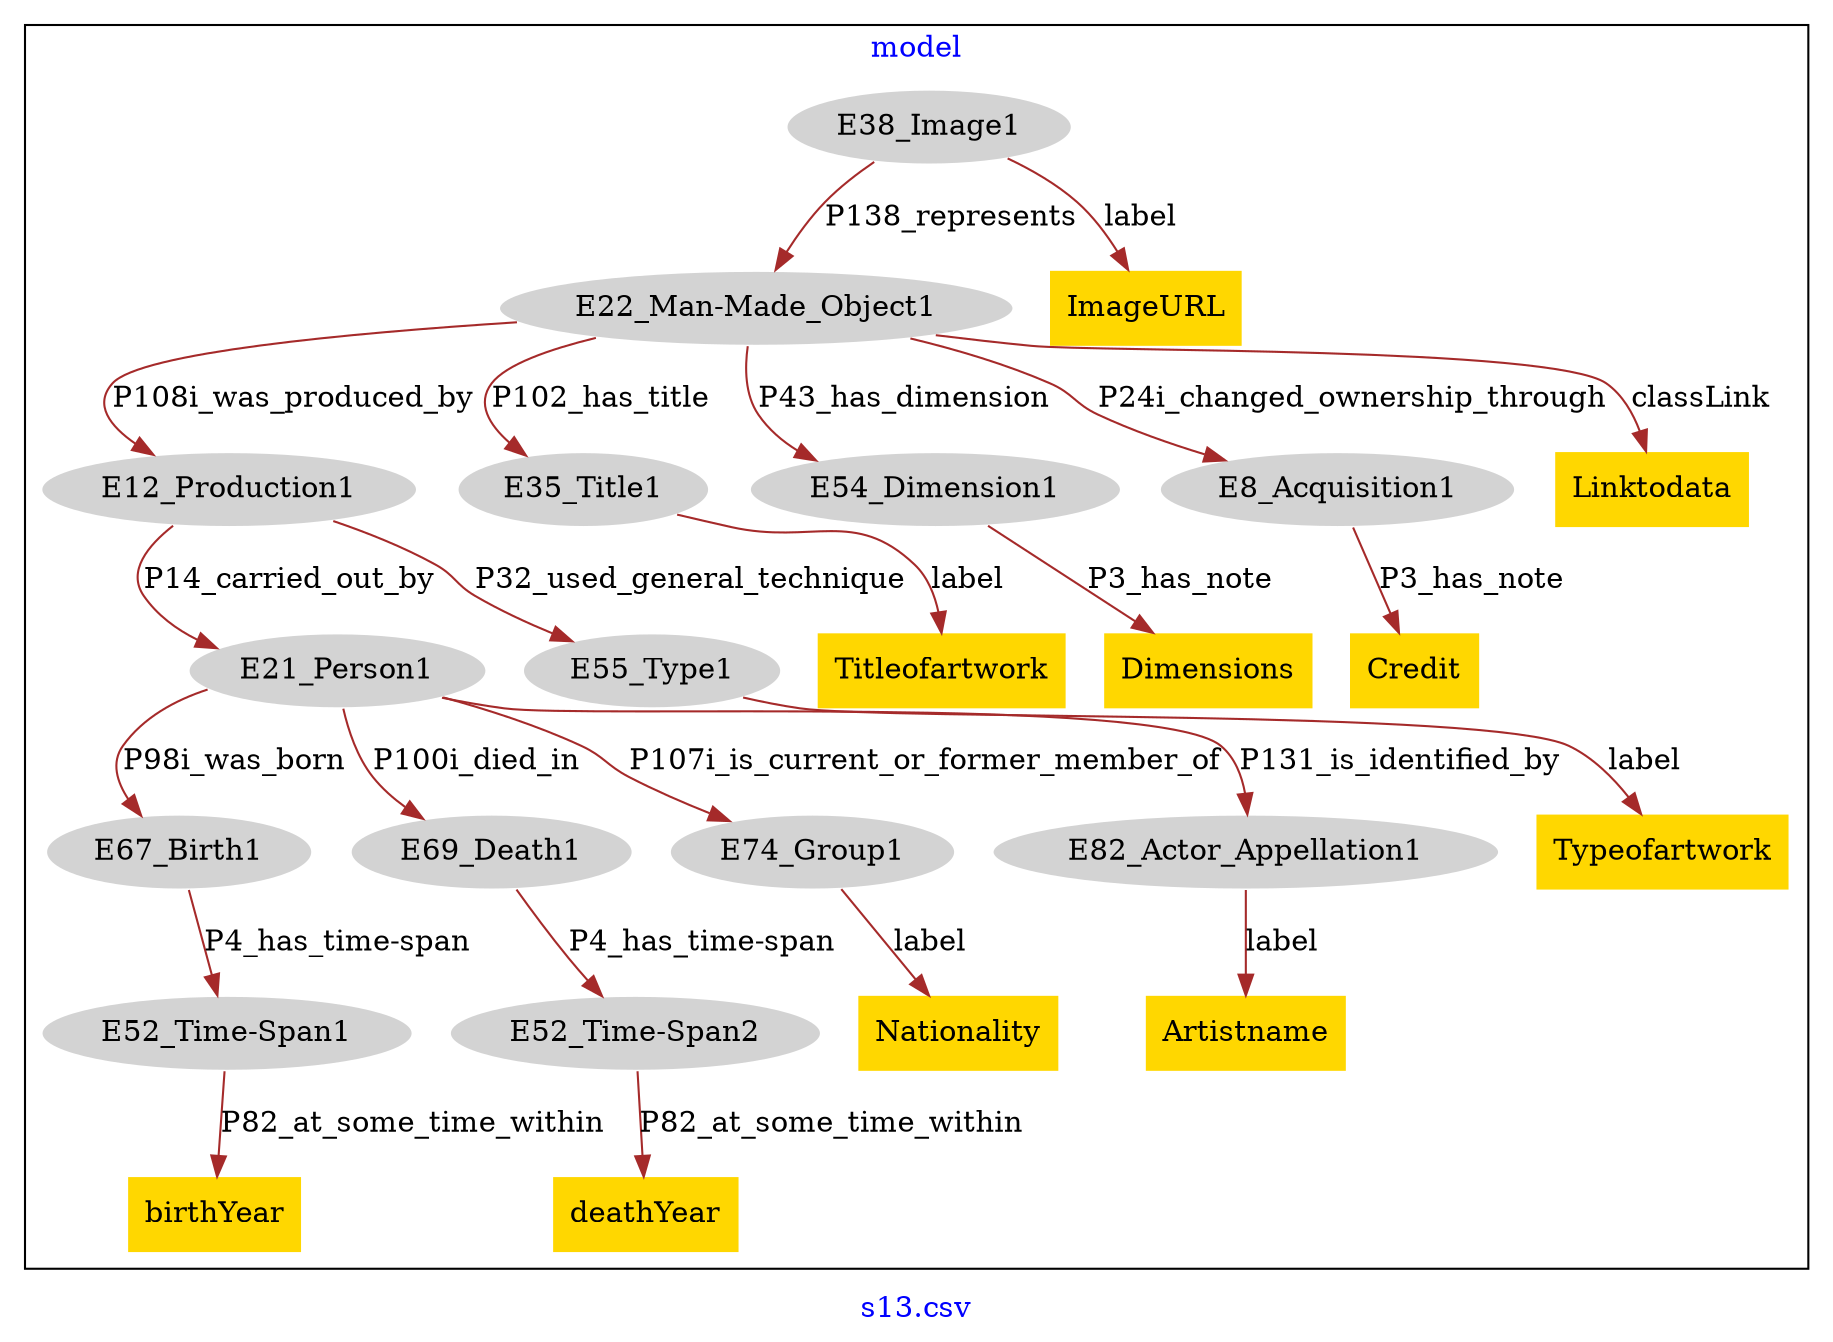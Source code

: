 digraph n0 {
fontcolor="blue"
remincross="true"
label="s13.csv"
subgraph cluster {
label="model"
n2[style="filled",color="white",fillcolor="lightgray",label="E12_Production1"];
n3[style="filled",color="white",fillcolor="lightgray",label="E21_Person1"];
n4[style="filled",color="white",fillcolor="lightgray",label="E55_Type1"];
n5[style="filled",color="white",fillcolor="lightgray",label="E67_Birth1"];
n6[style="filled",color="white",fillcolor="lightgray",label="E69_Death1"];
n7[style="filled",color="white",fillcolor="lightgray",label="E74_Group1"];
n8[style="filled",color="white",fillcolor="lightgray",label="E82_Actor_Appellation1"];
n9[style="filled",color="white",fillcolor="lightgray",label="E22_Man-Made_Object1"];
n10[style="filled",color="white",fillcolor="lightgray",label="E35_Title1"];
n11[style="filled",color="white",fillcolor="lightgray",label="E54_Dimension1"];
n12[style="filled",color="white",fillcolor="lightgray",label="E8_Acquisition1"];
n13[style="filled",color="white",fillcolor="lightgray",label="E38_Image1"];
n14[style="filled",color="white",fillcolor="lightgray",label="E52_Time-Span1"];
n15[style="filled",color="white",fillcolor="lightgray",label="E52_Time-Span2"];
n16[shape="plaintext",style="filled",fillcolor="gold",label="deathYear"];
n17[shape="plaintext",style="filled",fillcolor="gold",label="birthYear"];
n18[shape="plaintext",style="filled",fillcolor="gold",label="Nationality"];
n19[shape="plaintext",style="filled",fillcolor="gold",label="Artistname"];
n20[shape="plaintext",style="filled",fillcolor="gold",label="Linktodata"];
n21[shape="plaintext",style="filled",fillcolor="gold",label="ImageURL"];
n22[shape="plaintext",style="filled",fillcolor="gold",label="Credit"];
n23[shape="plaintext",style="filled",fillcolor="gold",label="Dimensions"];
n24[shape="plaintext",style="filled",fillcolor="gold",label="Typeofartwork"];
n25[shape="plaintext",style="filled",fillcolor="gold",label="Titleofartwork"];
}
n2 -> n3[color="brown",fontcolor="black",label="P14_carried_out_by"]
n2 -> n4[color="brown",fontcolor="black",label="P32_used_general_technique"]
n3 -> n5[color="brown",fontcolor="black",label="P98i_was_born"]
n3 -> n6[color="brown",fontcolor="black",label="P100i_died_in"]
n3 -> n7[color="brown",fontcolor="black",label="P107i_is_current_or_former_member_of"]
n3 -> n8[color="brown",fontcolor="black",label="P131_is_identified_by"]
n9 -> n2[color="brown",fontcolor="black",label="P108i_was_produced_by"]
n9 -> n10[color="brown",fontcolor="black",label="P102_has_title"]
n9 -> n11[color="brown",fontcolor="black",label="P43_has_dimension"]
n9 -> n12[color="brown",fontcolor="black",label="P24i_changed_ownership_through"]
n13 -> n9[color="brown",fontcolor="black",label="P138_represents"]
n5 -> n14[color="brown",fontcolor="black",label="P4_has_time-span"]
n6 -> n15[color="brown",fontcolor="black",label="P4_has_time-span"]
n15 -> n16[color="brown",fontcolor="black",label="P82_at_some_time_within"]
n14 -> n17[color="brown",fontcolor="black",label="P82_at_some_time_within"]
n7 -> n18[color="brown",fontcolor="black",label="label"]
n8 -> n19[color="brown",fontcolor="black",label="label"]
n9 -> n20[color="brown",fontcolor="black",label="classLink"]
n13 -> n21[color="brown",fontcolor="black",label="label"]
n12 -> n22[color="brown",fontcolor="black",label="P3_has_note"]
n11 -> n23[color="brown",fontcolor="black",label="P3_has_note"]
n4 -> n24[color="brown",fontcolor="black",label="label"]
n10 -> n25[color="brown",fontcolor="black",label="label"]
}
